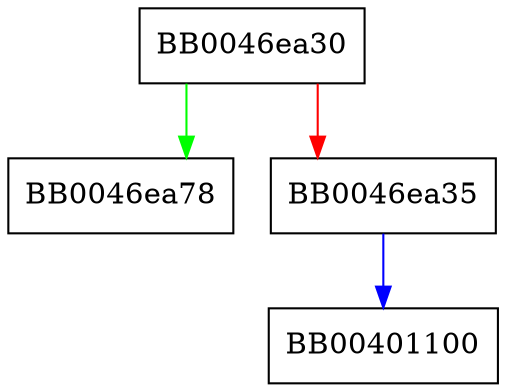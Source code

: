 digraph opt_appname {
  node [shape="box"];
  graph [splines=ortho];
  BB0046ea30 -> BB0046ea78 [color="green"];
  BB0046ea30 -> BB0046ea35 [color="red"];
  BB0046ea35 -> BB00401100 [color="blue"];
}